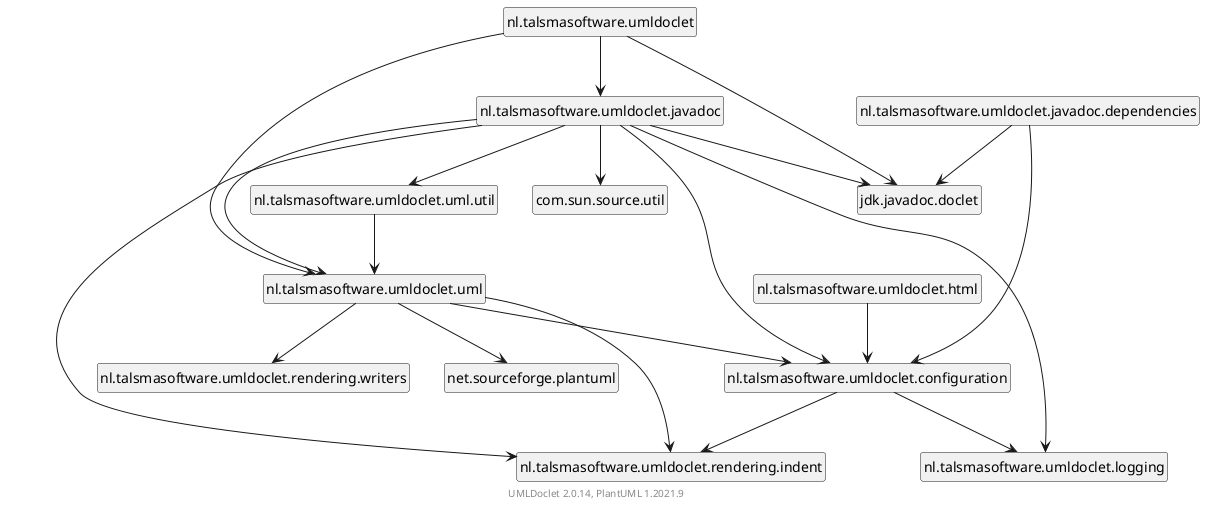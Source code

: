 @startuml
    set namespaceSeparator none
    hide circle
    hide empty fields
    hide empty methods

    nl.talsmasoftware.umldoclet.javadoc.dependencies --> jdk.javadoc.doclet
    nl.talsmasoftware.umldoclet.javadoc.dependencies --> nl.talsmasoftware.umldoclet.configuration
    nl.talsmasoftware.umldoclet.javadoc --> jdk.javadoc.doclet
    nl.talsmasoftware.umldoclet.javadoc --> nl.talsmasoftware.umldoclet.logging
    nl.talsmasoftware.umldoclet.javadoc --> com.sun.source.util
    nl.talsmasoftware.umldoclet.javadoc --> nl.talsmasoftware.umldoclet.uml
    nl.talsmasoftware.umldoclet.javadoc --> nl.talsmasoftware.umldoclet.configuration
    nl.talsmasoftware.umldoclet.javadoc --> nl.talsmasoftware.umldoclet.rendering.indent
    nl.talsmasoftware.umldoclet.javadoc --> nl.talsmasoftware.umldoclet.uml.util
    nl.talsmasoftware.umldoclet.uml --> nl.talsmasoftware.umldoclet.configuration
    nl.talsmasoftware.umldoclet.uml --> nl.talsmasoftware.umldoclet.rendering.indent
    nl.talsmasoftware.umldoclet.uml --> net.sourceforge.plantuml
    nl.talsmasoftware.umldoclet.uml --> nl.talsmasoftware.umldoclet.rendering.writers
    nl.talsmasoftware.umldoclet.uml.util --> nl.talsmasoftware.umldoclet.uml
    nl.talsmasoftware.umldoclet.configuration --> nl.talsmasoftware.umldoclet.logging
    nl.talsmasoftware.umldoclet.configuration --> nl.talsmasoftware.umldoclet.rendering.indent
    nl.talsmasoftware.umldoclet --> jdk.javadoc.doclet
    nl.talsmasoftware.umldoclet --> nl.talsmasoftware.umldoclet.javadoc
    nl.talsmasoftware.umldoclet --> nl.talsmasoftware.umldoclet.uml
    nl.talsmasoftware.umldoclet.html --> nl.talsmasoftware.umldoclet.configuration

    ' Package links
    class "nl.talsmasoftware.umldoclet.javadoc.dependencies" [[nl/talsmasoftware/umldoclet/javadoc/dependencies/package-summary.html]] {
    }
    class "jdk.javadoc.doclet" [[https://docs.oracle.com/javase/9/docs/api/jdk/javadoc/doclet/package-summary.html?is-external=true]] {
    }
    class "nl.talsmasoftware.umldoclet.configuration" [[nl/talsmasoftware/umldoclet/configuration/package-summary.html]] {
    }
    class "nl.talsmasoftware.umldoclet.javadoc" [[nl/talsmasoftware/umldoclet/javadoc/package-summary.html]] {
    }
    class "nl.talsmasoftware.umldoclet.logging" [[nl/talsmasoftware/umldoclet/logging/package-summary.html]] {
    }
    class "com.sun.source.util" [[https://docs.oracle.com/javase/9/docs/api/com/sun/source/util/package-summary.html?is-external=true]] {
    }
    class "nl.talsmasoftware.umldoclet.uml" [[nl/talsmasoftware/umldoclet/uml/package-summary.html]] {
    }
    class "nl.talsmasoftware.umldoclet.rendering.indent" [[nl/talsmasoftware/umldoclet/rendering/indent/package-summary.html]] {
    }
    class "nl.talsmasoftware.umldoclet.uml.util" [[nl/talsmasoftware/umldoclet/uml/util/package-summary.html]] {
    }
    class "nl.talsmasoftware.umldoclet.rendering.writers" [[nl/talsmasoftware/umldoclet/rendering/writers/package-summary.html]] {
    }
    class "nl.talsmasoftware.umldoclet" [[nl/talsmasoftware/umldoclet/package-summary.html]] {
    }
    class "nl.talsmasoftware.umldoclet.html" [[nl/talsmasoftware/umldoclet/html/package-summary.html]] {
    }

    center footer UMLDoclet 2.0.14, PlantUML 1.2021.9
@enduml
